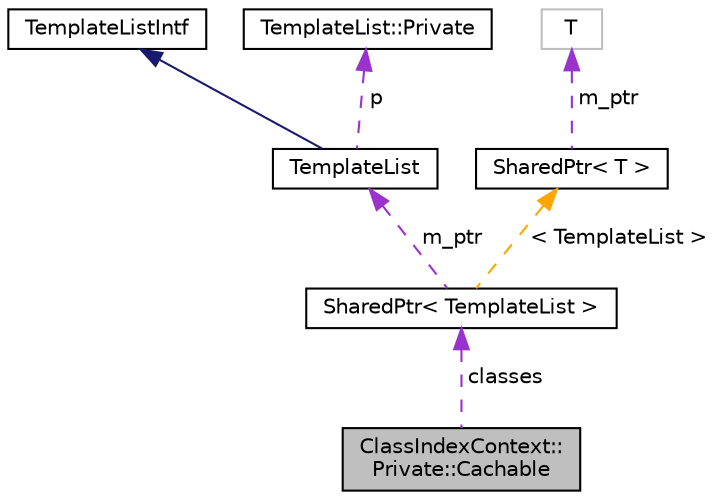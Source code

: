 digraph "ClassIndexContext::Private::Cachable"
{
 // INTERACTIVE_SVG=YES
  edge [fontname="Helvetica",fontsize="10",labelfontname="Helvetica",labelfontsize="10"];
  node [fontname="Helvetica",fontsize="10",shape=record];
  Node1 [label="ClassIndexContext::\lPrivate::Cachable",height=0.2,width=0.4,color="black", fillcolor="grey75", style="filled", fontcolor="black"];
  Node2 -> Node1 [dir="back",color="darkorchid3",fontsize="10",style="dashed",label=" classes" ,fontname="Helvetica"];
  Node2 [label="SharedPtr\< TemplateList \>",height=0.2,width=0.4,color="black", fillcolor="white", style="filled",URL="$df/d12/class_shared_ptr.html"];
  Node3 -> Node2 [dir="back",color="darkorchid3",fontsize="10",style="dashed",label=" m_ptr" ,fontname="Helvetica"];
  Node3 [label="TemplateList",height=0.2,width=0.4,color="black", fillcolor="white", style="filled",URL="$de/dab/class_template_list.html",tooltip="Default implementation of a context value of type list. "];
  Node4 -> Node3 [dir="back",color="midnightblue",fontsize="10",style="solid",fontname="Helvetica"];
  Node4 [label="TemplateListIntf",height=0.2,width=0.4,color="black", fillcolor="white", style="filled",URL="$d6/d88/class_template_list_intf.html",tooltip="Abstract read-only interface for a context value of type list. "];
  Node5 -> Node3 [dir="back",color="darkorchid3",fontsize="10",style="dashed",label=" p" ,fontname="Helvetica"];
  Node5 [label="TemplateList::Private",height=0.2,width=0.4,color="black", fillcolor="white", style="filled",URL="$d5/dee/class_template_list_1_1_private.html",tooltip="Private data of a template list object. "];
  Node6 -> Node2 [dir="back",color="orange",fontsize="10",style="dashed",label=" \< TemplateList \>" ,fontname="Helvetica"];
  Node6 [label="SharedPtr\< T \>",height=0.2,width=0.4,color="black", fillcolor="white", style="filled",URL="$df/d12/class_shared_ptr.html",tooltip="Reference counting smart pointer. "];
  Node7 -> Node6 [dir="back",color="darkorchid3",fontsize="10",style="dashed",label=" m_ptr" ,fontname="Helvetica"];
  Node7 [label="T",height=0.2,width=0.4,color="grey75", fillcolor="white", style="filled"];
}

